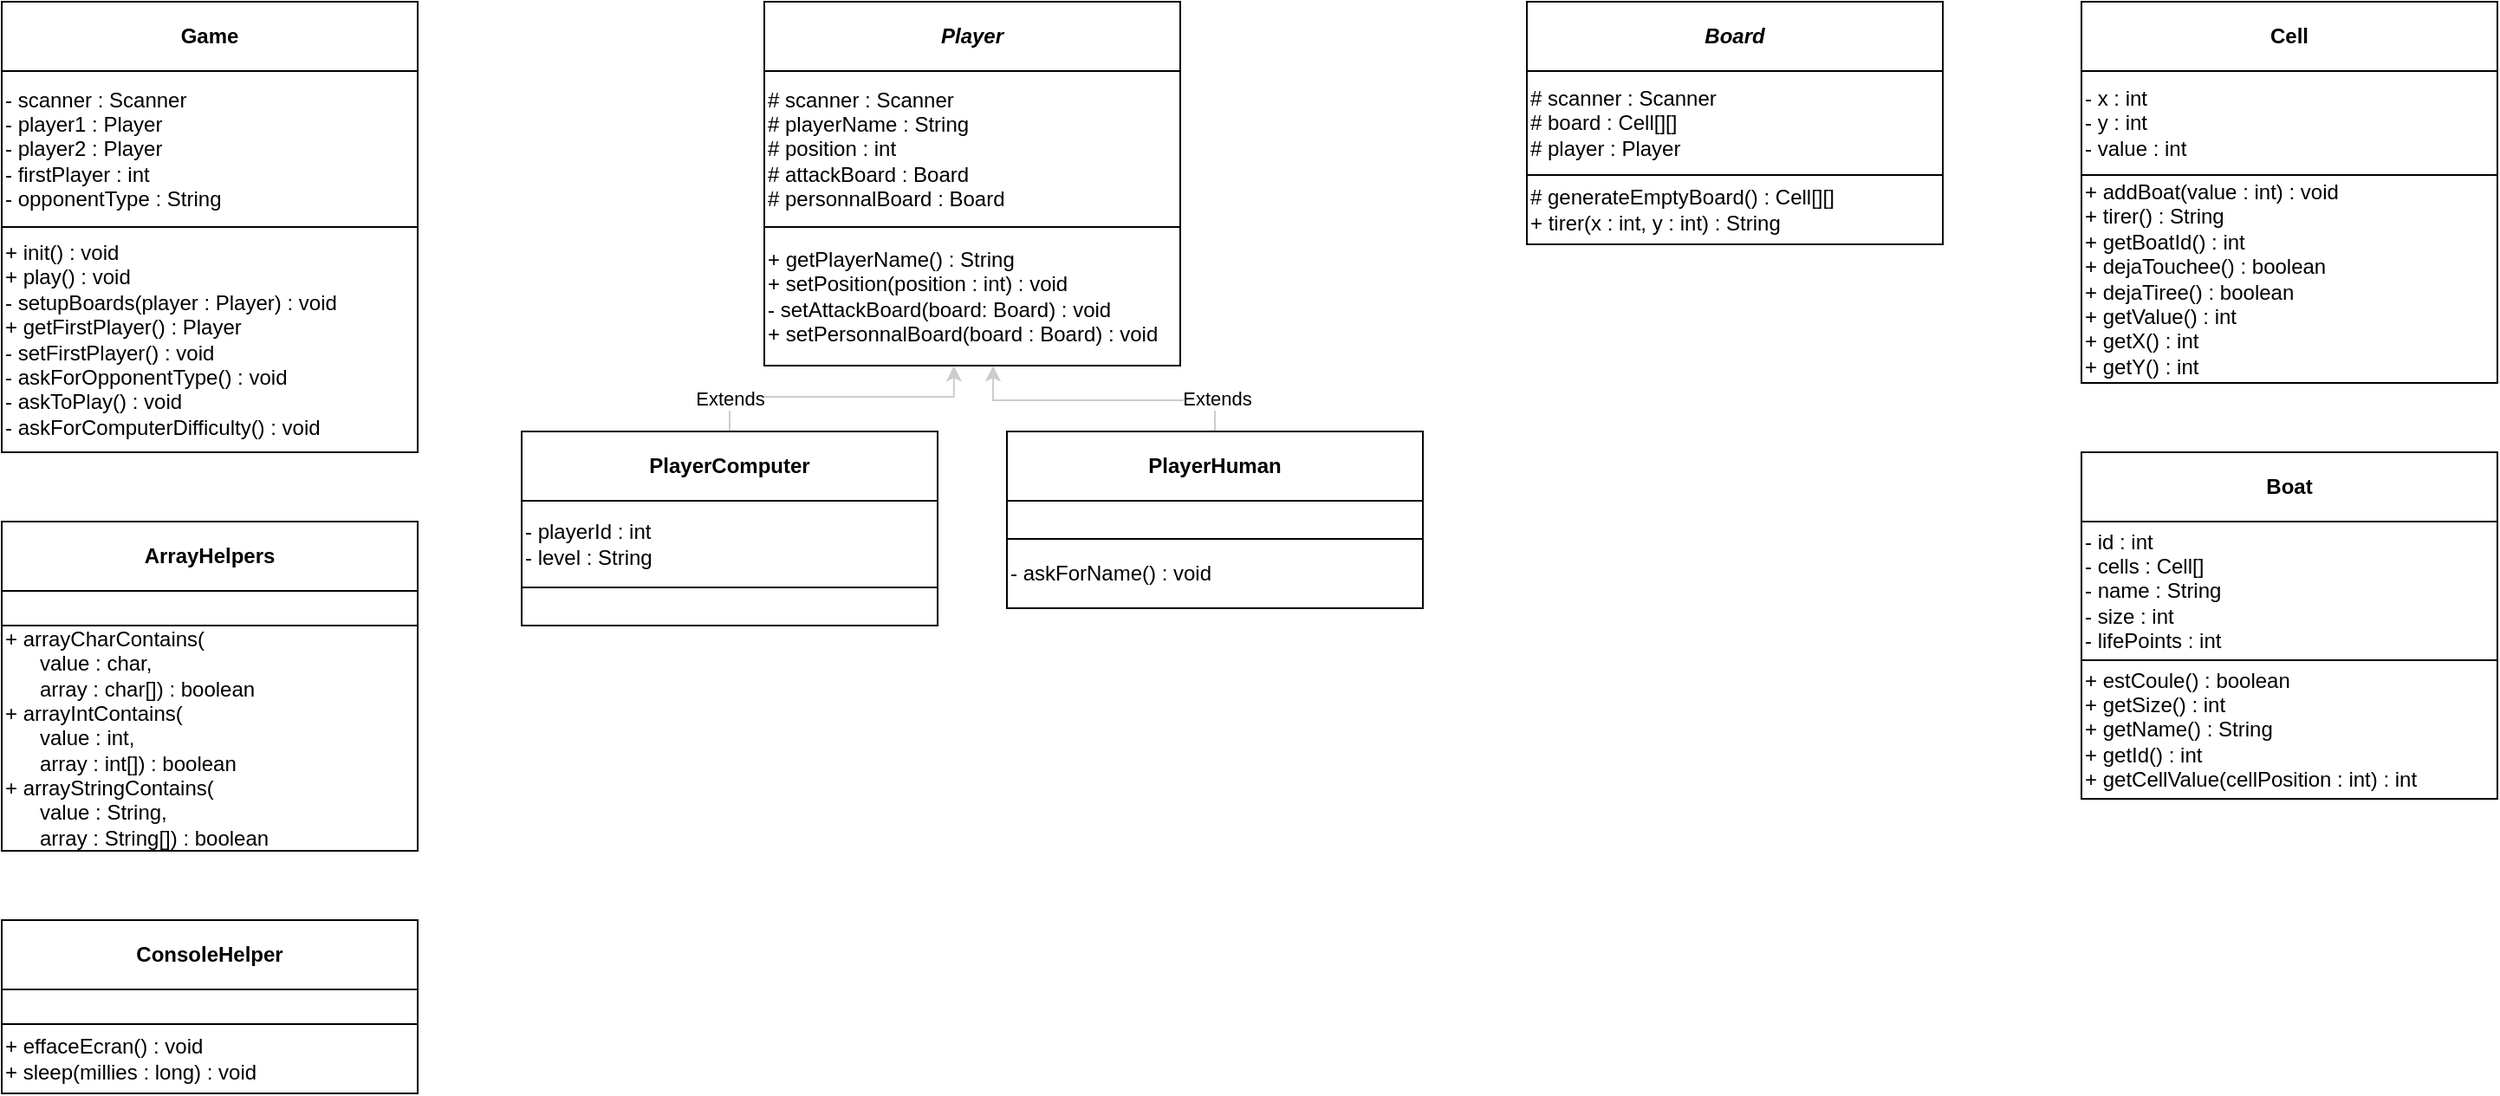 <mxfile version="14.6.13" type="github">
  <diagram id="Xrt__qwN0PWU03THwhLJ" name="Page-1">
    <mxGraphModel dx="2031" dy="1089" grid="1" gridSize="10" guides="1" tooltips="1" connect="1" arrows="1" fold="1" page="1" pageScale="1" pageWidth="827" pageHeight="1169" math="0" shadow="0">
      <root>
        <mxCell id="0" />
        <mxCell id="1" parent="0" />
        <mxCell id="vrBCTd_uDz507Jjtsnyi-3" value="&lt;b&gt;Game&lt;/b&gt;" style="rounded=0;whiteSpace=wrap;html=1;" parent="1" vertex="1">
          <mxGeometry x="80" y="40" width="240" height="40" as="geometry" />
        </mxCell>
        <mxCell id="vrBCTd_uDz507Jjtsnyi-4" value="- scanner : Scanner&lt;br&gt;- player1 : Player&lt;br&gt;- player2 : Player&lt;br&gt;- firstPlayer : int&lt;br&gt;- opponentType : String" style="rounded=0;whiteSpace=wrap;html=1;align=left;" parent="1" vertex="1">
          <mxGeometry x="80" y="80" width="240" height="90" as="geometry" />
        </mxCell>
        <mxCell id="vrBCTd_uDz507Jjtsnyi-5" value="+ init() : void&lt;br&gt;+ play() : void&lt;br&gt;- setupBoards(player : Player) : void&lt;br&gt;+ getFirstPlayer() : Player&lt;br&gt;- setFirstPlayer() : void&lt;br&gt;- askForOpponentType() : void&lt;br&gt;- askToPlay() : void&lt;br&gt;- askForComputerDifficulty() : void" style="rounded=0;whiteSpace=wrap;html=1;align=left;" parent="1" vertex="1">
          <mxGeometry x="80" y="170" width="240" height="130" as="geometry" />
        </mxCell>
        <mxCell id="vrBCTd_uDz507Jjtsnyi-6" value="&lt;b&gt;&lt;i&gt;Player&lt;/i&gt;&lt;/b&gt;" style="rounded=0;whiteSpace=wrap;html=1;" parent="1" vertex="1">
          <mxGeometry x="520" y="40" width="240" height="40" as="geometry" />
        </mxCell>
        <mxCell id="vrBCTd_uDz507Jjtsnyi-9" value="# scanner : Scanner&lt;br&gt;# playerName : String&lt;br&gt;# position : int&lt;br&gt;# attackBoard : Board&lt;br&gt;# personnalBoard : Board" style="rounded=0;whiteSpace=wrap;html=1;align=left;" parent="1" vertex="1">
          <mxGeometry x="520" y="80" width="240" height="90" as="geometry" />
        </mxCell>
        <mxCell id="vrBCTd_uDz507Jjtsnyi-10" value="+ getPlayerName() : String&lt;br&gt;+ setPosition(position : int) : void&lt;br&gt;- setAttackBoard(board: Board) : void&lt;br&gt;+ setPersonnalBoard(board : Board) : void" style="rounded=0;whiteSpace=wrap;html=1;align=left;" parent="1" vertex="1">
          <mxGeometry x="520" y="170" width="240" height="80" as="geometry" />
        </mxCell>
        <mxCell id="vrBCTd_uDz507Jjtsnyi-13" style="edgeStyle=orthogonalEdgeStyle;rounded=0;orthogonalLoop=1;jettySize=auto;html=1;exitX=0.5;exitY=0;exitDx=0;exitDy=0;entryX=0.456;entryY=1.002;entryDx=0;entryDy=0;strokeWidth=1;strokeColor=#CCCCCC;entryPerimeter=0;" parent="1" source="vrBCTd_uDz507Jjtsnyi-11" target="vrBCTd_uDz507Jjtsnyi-10" edge="1">
          <mxGeometry relative="1" as="geometry" />
        </mxCell>
        <mxCell id="vrBCTd_uDz507Jjtsnyi-46" value="Extends" style="edgeLabel;html=1;align=center;verticalAlign=middle;resizable=0;points=[];" parent="vrBCTd_uDz507Jjtsnyi-13" vertex="1" connectable="0">
          <mxGeometry x="-0.56" y="1" relative="1" as="geometry">
            <mxPoint x="-17" y="2" as="offset" />
          </mxGeometry>
        </mxCell>
        <mxCell id="vrBCTd_uDz507Jjtsnyi-11" value="&lt;b&gt;PlayerComputer&lt;/b&gt;" style="rounded=0;whiteSpace=wrap;html=1;" parent="1" vertex="1">
          <mxGeometry x="380" y="288" width="240" height="40" as="geometry" />
        </mxCell>
        <mxCell id="vrBCTd_uDz507Jjtsnyi-16" value="- playerId : int&lt;br&gt;- level : String" style="rounded=0;whiteSpace=wrap;html=1;align=left;" parent="1" vertex="1">
          <mxGeometry x="380" y="328" width="240" height="50" as="geometry" />
        </mxCell>
        <mxCell id="vrBCTd_uDz507Jjtsnyi-25" style="edgeStyle=orthogonalEdgeStyle;rounded=0;orthogonalLoop=1;jettySize=auto;html=1;strokeColor=#CCCCCC;strokeWidth=1;entryX=0.55;entryY=1.002;entryDx=0;entryDy=0;entryPerimeter=0;" parent="1" source="vrBCTd_uDz507Jjtsnyi-18" target="vrBCTd_uDz507Jjtsnyi-10" edge="1">
          <mxGeometry relative="1" as="geometry">
            <mxPoint x="652" y="254" as="targetPoint" />
            <Array as="points">
              <mxPoint x="780" y="270" />
              <mxPoint x="652" y="270" />
            </Array>
          </mxGeometry>
        </mxCell>
        <mxCell id="vrBCTd_uDz507Jjtsnyi-47" value="Extends" style="edgeLabel;html=1;align=center;verticalAlign=middle;resizable=0;points=[];" parent="vrBCTd_uDz507Jjtsnyi-25" vertex="1" connectable="0">
          <mxGeometry x="-0.607" relative="1" as="geometry">
            <mxPoint x="15" y="-1" as="offset" />
          </mxGeometry>
        </mxCell>
        <mxCell id="vrBCTd_uDz507Jjtsnyi-18" value="&lt;b&gt;PlayerHuman&lt;/b&gt;" style="rounded=0;whiteSpace=wrap;html=1;" parent="1" vertex="1">
          <mxGeometry x="660" y="288" width="240" height="40" as="geometry" />
        </mxCell>
        <mxCell id="vrBCTd_uDz507Jjtsnyi-19" value="" style="rounded=0;whiteSpace=wrap;html=1;align=left;" parent="1" vertex="1">
          <mxGeometry x="660" y="328" width="240" height="22" as="geometry" />
        </mxCell>
        <mxCell id="vrBCTd_uDz507Jjtsnyi-20" value="- askForName() : void" style="rounded=0;whiteSpace=wrap;html=1;align=left;" parent="1" vertex="1">
          <mxGeometry x="660" y="350" width="240" height="40" as="geometry" />
        </mxCell>
        <mxCell id="vrBCTd_uDz507Jjtsnyi-27" value="" style="rounded=0;whiteSpace=wrap;html=1;align=left;" parent="1" vertex="1">
          <mxGeometry x="380" y="378" width="240" height="22" as="geometry" />
        </mxCell>
        <mxCell id="vrBCTd_uDz507Jjtsnyi-28" value="&lt;b&gt;&lt;i&gt;Board&lt;/i&gt;&lt;/b&gt;" style="rounded=0;whiteSpace=wrap;html=1;" parent="1" vertex="1">
          <mxGeometry x="960" y="40" width="240" height="40" as="geometry" />
        </mxCell>
        <mxCell id="vrBCTd_uDz507Jjtsnyi-29" value="# scanner : Scanner&lt;br&gt;# board : Cell[][]&lt;br&gt;# player : Player" style="rounded=0;whiteSpace=wrap;html=1;align=left;" parent="1" vertex="1">
          <mxGeometry x="960" y="80" width="240" height="60" as="geometry" />
        </mxCell>
        <mxCell id="vrBCTd_uDz507Jjtsnyi-30" value="# generateEmptyBoard() : Cell[][]&lt;br&gt;+ tirer(x : int, y : int) : String" style="rounded=0;whiteSpace=wrap;html=1;align=left;" parent="1" vertex="1">
          <mxGeometry x="960" y="140" width="240" height="40" as="geometry" />
        </mxCell>
        <mxCell id="vrBCTd_uDz507Jjtsnyi-50" value="&lt;b&gt;ArrayHelpers&lt;/b&gt;" style="rounded=0;whiteSpace=wrap;html=1;" parent="1" vertex="1">
          <mxGeometry x="80" y="340" width="240" height="40" as="geometry" />
        </mxCell>
        <mxCell id="vrBCTd_uDz507Jjtsnyi-51" value="" style="rounded=0;whiteSpace=wrap;html=1;align=left;" parent="1" vertex="1">
          <mxGeometry x="80" y="380" width="240" height="20" as="geometry" />
        </mxCell>
        <mxCell id="vrBCTd_uDz507Jjtsnyi-52" value="+ arrayCharContains(&lt;br&gt;&amp;nbsp; &amp;nbsp; &amp;nbsp; value : char,&lt;br&gt;&amp;nbsp; &amp;nbsp; &amp;nbsp; array : char[]) : boolean&lt;br&gt;+ arrayIntContains(&lt;br&gt;&amp;nbsp; &amp;nbsp; &amp;nbsp; value : int,&lt;br&gt;&amp;nbsp; &amp;nbsp; &amp;nbsp; array : int[]) : boolean&lt;br&gt;+ arrayStringContains(&lt;br&gt;&amp;nbsp; &amp;nbsp; &amp;nbsp; value : String,&lt;br&gt;&amp;nbsp; &amp;nbsp; &amp;nbsp; array : String[]) : boolean" style="rounded=0;whiteSpace=wrap;html=1;align=left;" parent="1" vertex="1">
          <mxGeometry x="80" y="400" width="240" height="130" as="geometry" />
        </mxCell>
        <mxCell id="vrBCTd_uDz507Jjtsnyi-56" value="&lt;b&gt;ConsoleHelper&lt;/b&gt;" style="rounded=0;whiteSpace=wrap;html=1;" parent="1" vertex="1">
          <mxGeometry x="80" y="570" width="240" height="40" as="geometry" />
        </mxCell>
        <mxCell id="vrBCTd_uDz507Jjtsnyi-57" value="" style="rounded=0;whiteSpace=wrap;html=1;align=left;" parent="1" vertex="1">
          <mxGeometry x="80" y="610" width="240" height="20" as="geometry" />
        </mxCell>
        <mxCell id="vrBCTd_uDz507Jjtsnyi-58" value="+ effaceEcran() : void&lt;br&gt;+ sleep(millies : long) : void" style="rounded=0;whiteSpace=wrap;html=1;align=left;" parent="1" vertex="1">
          <mxGeometry x="80" y="630" width="240" height="40" as="geometry" />
        </mxCell>
        <mxCell id="vrBCTd_uDz507Jjtsnyi-71" value="&lt;b&gt;Cell&lt;/b&gt;" style="rounded=0;whiteSpace=wrap;html=1;" parent="1" vertex="1">
          <mxGeometry x="1280" y="40" width="240" height="40" as="geometry" />
        </mxCell>
        <mxCell id="vrBCTd_uDz507Jjtsnyi-72" value="- x : int&lt;br&gt;- y : int&lt;br&gt;- value : int" style="rounded=0;whiteSpace=wrap;html=1;align=left;" parent="1" vertex="1">
          <mxGeometry x="1280" y="80" width="240" height="60" as="geometry" />
        </mxCell>
        <mxCell id="vrBCTd_uDz507Jjtsnyi-73" value="+ addBoat(value : int) : void&lt;br&gt;+ tirer() : String&lt;br&gt;+ getBoatId() : int&lt;br&gt;+ dejaTouchee() : boolean&lt;br&gt;+ dejaTiree() : boolean&lt;br&gt;+ getValue() : int&lt;br&gt;+ getX() : int&lt;br&gt;+ getY() : int" style="rounded=0;whiteSpace=wrap;html=1;align=left;" parent="1" vertex="1">
          <mxGeometry x="1280" y="140" width="240" height="120" as="geometry" />
        </mxCell>
        <mxCell id="vrBCTd_uDz507Jjtsnyi-80" value="&lt;b&gt;Boat&lt;/b&gt;" style="rounded=0;whiteSpace=wrap;html=1;" parent="1" vertex="1">
          <mxGeometry x="1280" y="300" width="240" height="40" as="geometry" />
        </mxCell>
        <mxCell id="vrBCTd_uDz507Jjtsnyi-81" value="- id : int&lt;br&gt;- cells : Cell[]&lt;br&gt;- name : String&lt;br&gt;- size : int&lt;br&gt;- lifePoints : int" style="rounded=0;whiteSpace=wrap;html=1;align=left;" parent="1" vertex="1">
          <mxGeometry x="1280" y="340" width="240" height="80" as="geometry" />
        </mxCell>
        <mxCell id="vrBCTd_uDz507Jjtsnyi-82" value="+ estCoule() : boolean&lt;br&gt;+ getSize() : int&lt;br&gt;+ getName() : String&lt;br&gt;+ getId() : int&lt;br&gt;+ getCellValue(cellPosition : int) : int" style="rounded=0;whiteSpace=wrap;html=1;align=left;" parent="1" vertex="1">
          <mxGeometry x="1280" y="420" width="240" height="80" as="geometry" />
        </mxCell>
      </root>
    </mxGraphModel>
  </diagram>
</mxfile>
